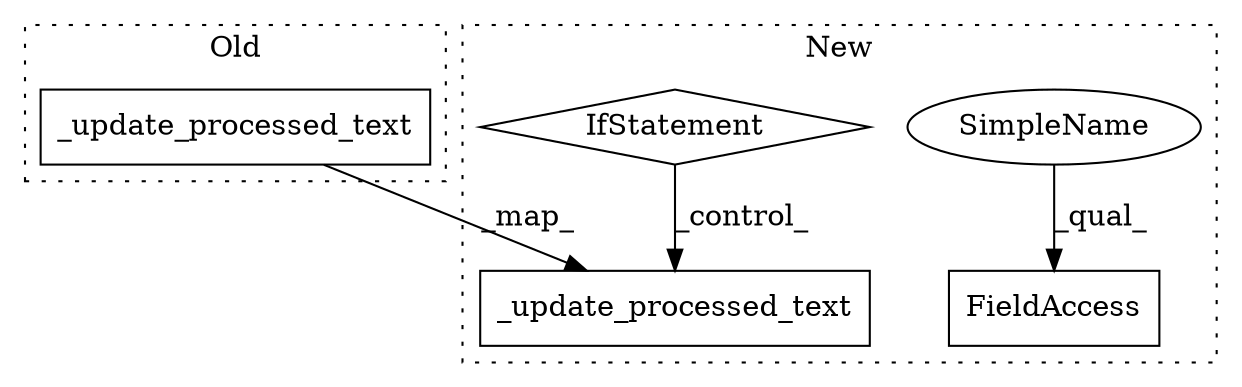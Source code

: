 digraph G {
subgraph cluster0 {
1 [label="_update_processed_text" a="32" s="3622,3658" l="23,1" shape="box"];
label = "Old";
style="dotted";
}
subgraph cluster1 {
2 [label="_update_processed_text" a="32" s="4363,4399" l="23,1" shape="box"];
3 [label="IfStatement" a="25" s="3681,3728" l="8,2" shape="diamond"];
4 [label="FieldAccess" a="22" s="3689" l="17" shape="box"];
5 [label="SimpleName" a="42" s="3689" l="4" shape="ellipse"];
label = "New";
style="dotted";
}
1 -> 2 [label="_map_"];
3 -> 2 [label="_control_"];
5 -> 4 [label="_qual_"];
}